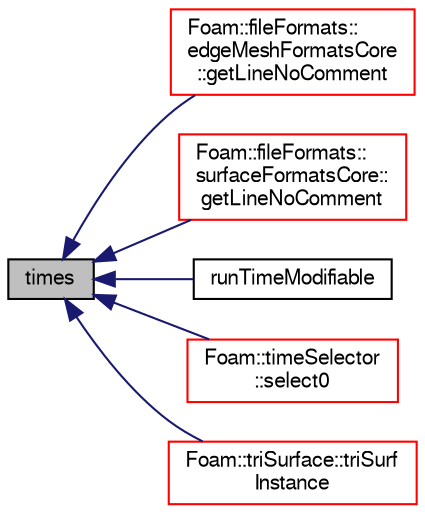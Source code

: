 digraph "times"
{
  bgcolor="transparent";
  edge [fontname="FreeSans",fontsize="10",labelfontname="FreeSans",labelfontsize="10"];
  node [fontname="FreeSans",fontsize="10",shape=record];
  rankdir="LR";
  Node13932 [label="times",height=0.2,width=0.4,color="black", fillcolor="grey75", style="filled", fontcolor="black"];
  Node13932 -> Node13933 [dir="back",color="midnightblue",fontsize="10",style="solid",fontname="FreeSans"];
  Node13933 [label="Foam::fileFormats::\ledgeMeshFormatsCore\l::getLineNoComment",height=0.2,width=0.4,color="red",URL="$a21762.html#a0498e06dcbcd776540014fb90e2600c4",tooltip="Read non-comment line. "];
  Node13932 -> Node13936 [dir="back",color="midnightblue",fontsize="10",style="solid",fontname="FreeSans"];
  Node13936 [label="Foam::fileFormats::\lsurfaceFormatsCore::\lgetLineNoComment",height=0.2,width=0.4,color="red",URL="$a29654.html#a0498e06dcbcd776540014fb90e2600c4",tooltip="Read non-comment line. "];
  Node13932 -> Node13939 [dir="back",color="midnightblue",fontsize="10",style="solid",fontname="FreeSans"];
  Node13939 [label="runTimeModifiable",height=0.2,width=0.4,color="black",URL="$a26350.html#a6b0d82b6a40b7f9c7627d6ccffd54c82",tooltip="Supports re-reading. "];
  Node13932 -> Node13940 [dir="back",color="midnightblue",fontsize="10",style="solid",fontname="FreeSans"];
  Node13940 [label="Foam::timeSelector\l::select0",height=0.2,width=0.4,color="red",URL="$a26358.html#ab8ccdddca2369465a9d3672816e8029e",tooltip="Return the set of times selected based on the argList options. "];
  Node13932 -> Node13944 [dir="back",color="midnightblue",fontsize="10",style="solid",fontname="FreeSans"];
  Node13944 [label="Foam::triSurface::triSurf\lInstance",height=0.2,width=0.4,color="red",URL="$a30598.html#a1ab8d8beae9ae13c09674c78df71224a",tooltip="Name of triSurface directory to use. "];
}
